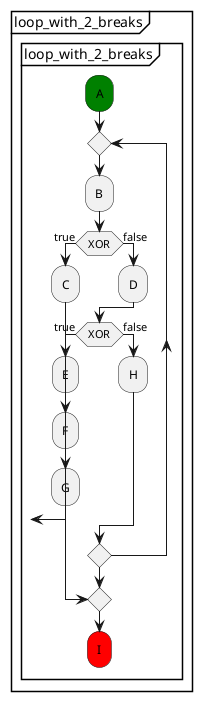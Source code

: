 @startuml
partition "loop_with_2_breaks" {
    group "loop_with_2_breaks"
        #green:A;
        repeat
            :B;
            if (XOR) then (true)
                :C;
                break
            else (false)
                :D;
            endif
            if (XOR) then (true)
                :E;
                :F;
                :G;
                break
            else (false)
                :H;
            endif
        repeat while
        #red:I; 
    end group
}
@enduml